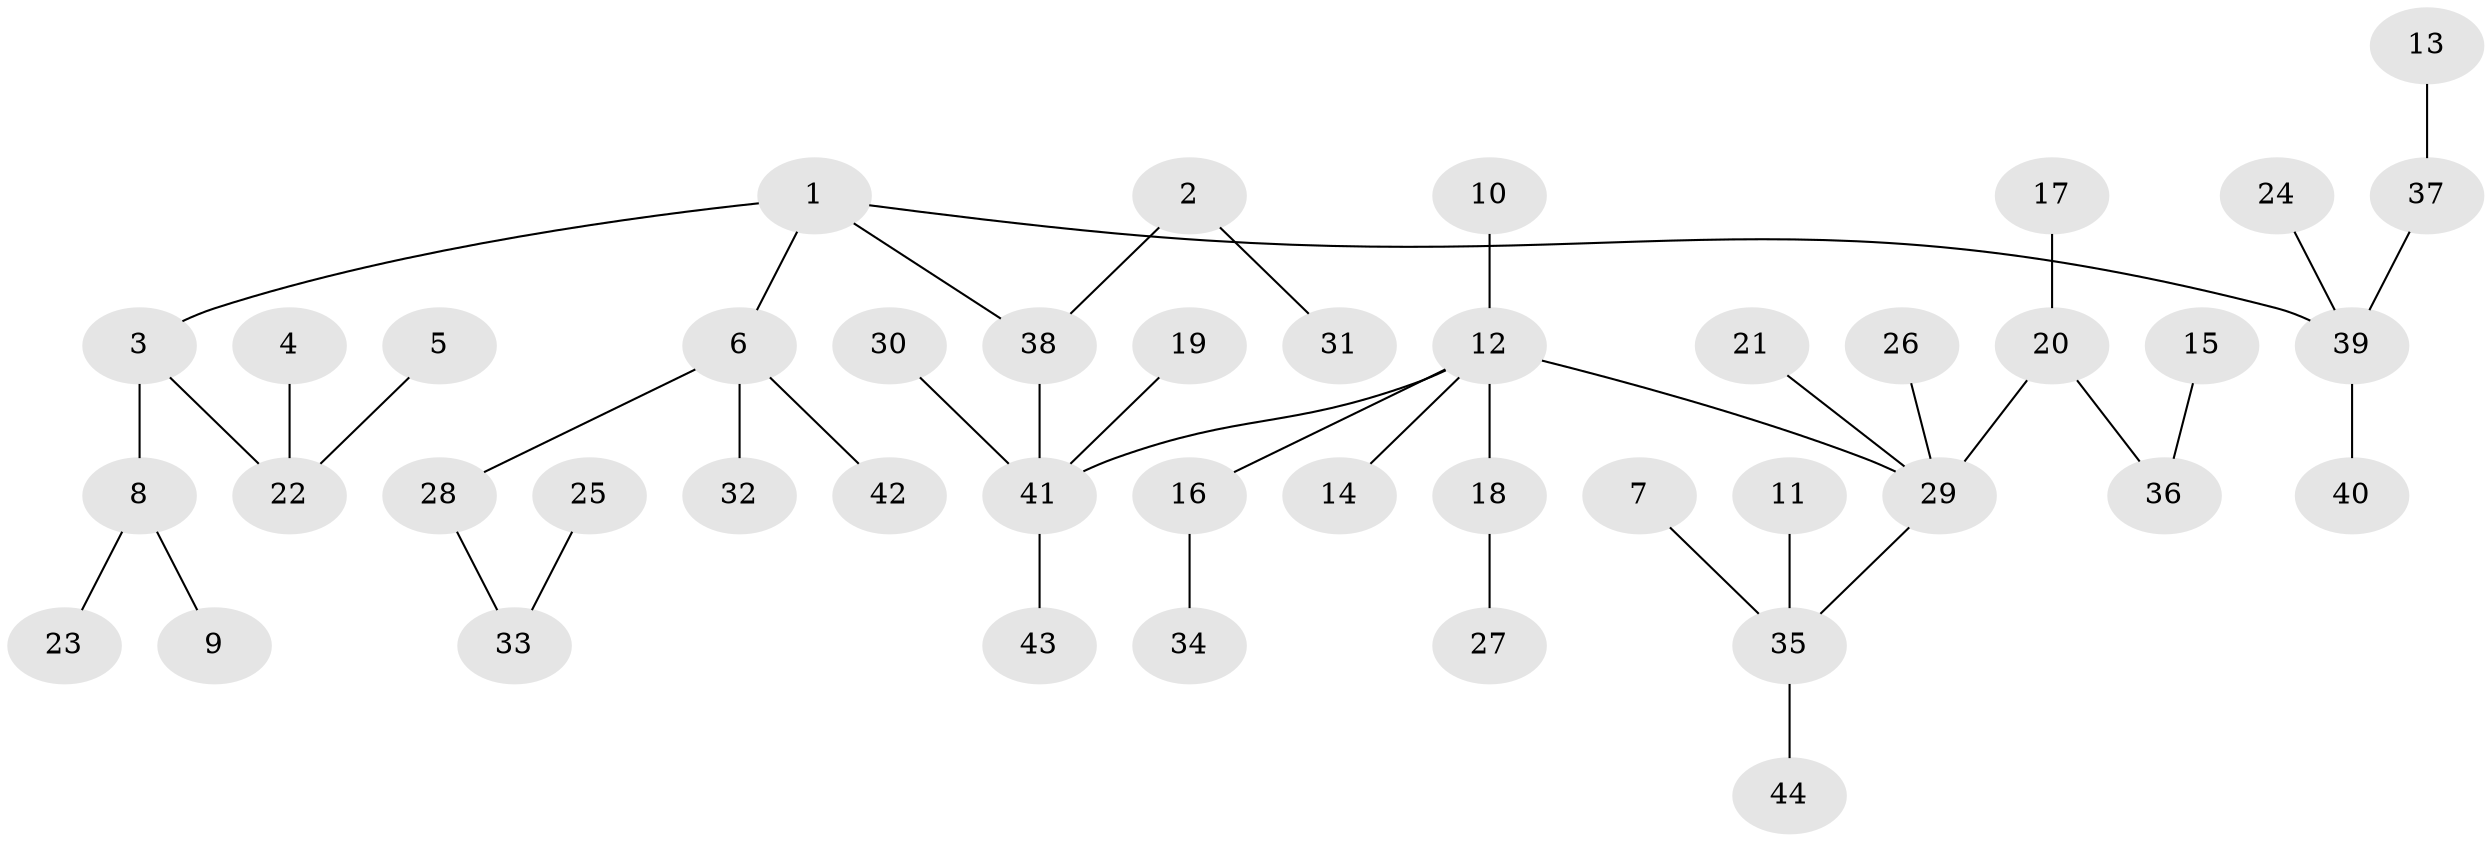 // original degree distribution, {6: 0.02054794520547945, 5: 0.0410958904109589, 1: 0.4383561643835616, 4: 0.0547945205479452, 2: 0.3356164383561644, 3: 0.1095890410958904}
// Generated by graph-tools (version 1.1) at 2025/37/03/04/25 23:37:20]
// undirected, 44 vertices, 43 edges
graph export_dot {
  node [color=gray90,style=filled];
  1;
  2;
  3;
  4;
  5;
  6;
  7;
  8;
  9;
  10;
  11;
  12;
  13;
  14;
  15;
  16;
  17;
  18;
  19;
  20;
  21;
  22;
  23;
  24;
  25;
  26;
  27;
  28;
  29;
  30;
  31;
  32;
  33;
  34;
  35;
  36;
  37;
  38;
  39;
  40;
  41;
  42;
  43;
  44;
  1 -- 3 [weight=1.0];
  1 -- 6 [weight=1.0];
  1 -- 38 [weight=1.0];
  1 -- 39 [weight=1.0];
  2 -- 31 [weight=1.0];
  2 -- 38 [weight=1.0];
  3 -- 8 [weight=1.0];
  3 -- 22 [weight=1.0];
  4 -- 22 [weight=1.0];
  5 -- 22 [weight=1.0];
  6 -- 28 [weight=1.0];
  6 -- 32 [weight=1.0];
  6 -- 42 [weight=1.0];
  7 -- 35 [weight=1.0];
  8 -- 9 [weight=1.0];
  8 -- 23 [weight=1.0];
  10 -- 12 [weight=1.0];
  11 -- 35 [weight=1.0];
  12 -- 14 [weight=1.0];
  12 -- 16 [weight=1.0];
  12 -- 18 [weight=1.0];
  12 -- 29 [weight=1.0];
  12 -- 41 [weight=1.0];
  13 -- 37 [weight=1.0];
  15 -- 36 [weight=1.0];
  16 -- 34 [weight=1.0];
  17 -- 20 [weight=1.0];
  18 -- 27 [weight=1.0];
  19 -- 41 [weight=1.0];
  20 -- 29 [weight=1.0];
  20 -- 36 [weight=1.0];
  21 -- 29 [weight=1.0];
  24 -- 39 [weight=1.0];
  25 -- 33 [weight=1.0];
  26 -- 29 [weight=1.0];
  28 -- 33 [weight=1.0];
  29 -- 35 [weight=1.0];
  30 -- 41 [weight=1.0];
  35 -- 44 [weight=1.0];
  37 -- 39 [weight=1.0];
  38 -- 41 [weight=1.0];
  39 -- 40 [weight=1.0];
  41 -- 43 [weight=1.0];
}

